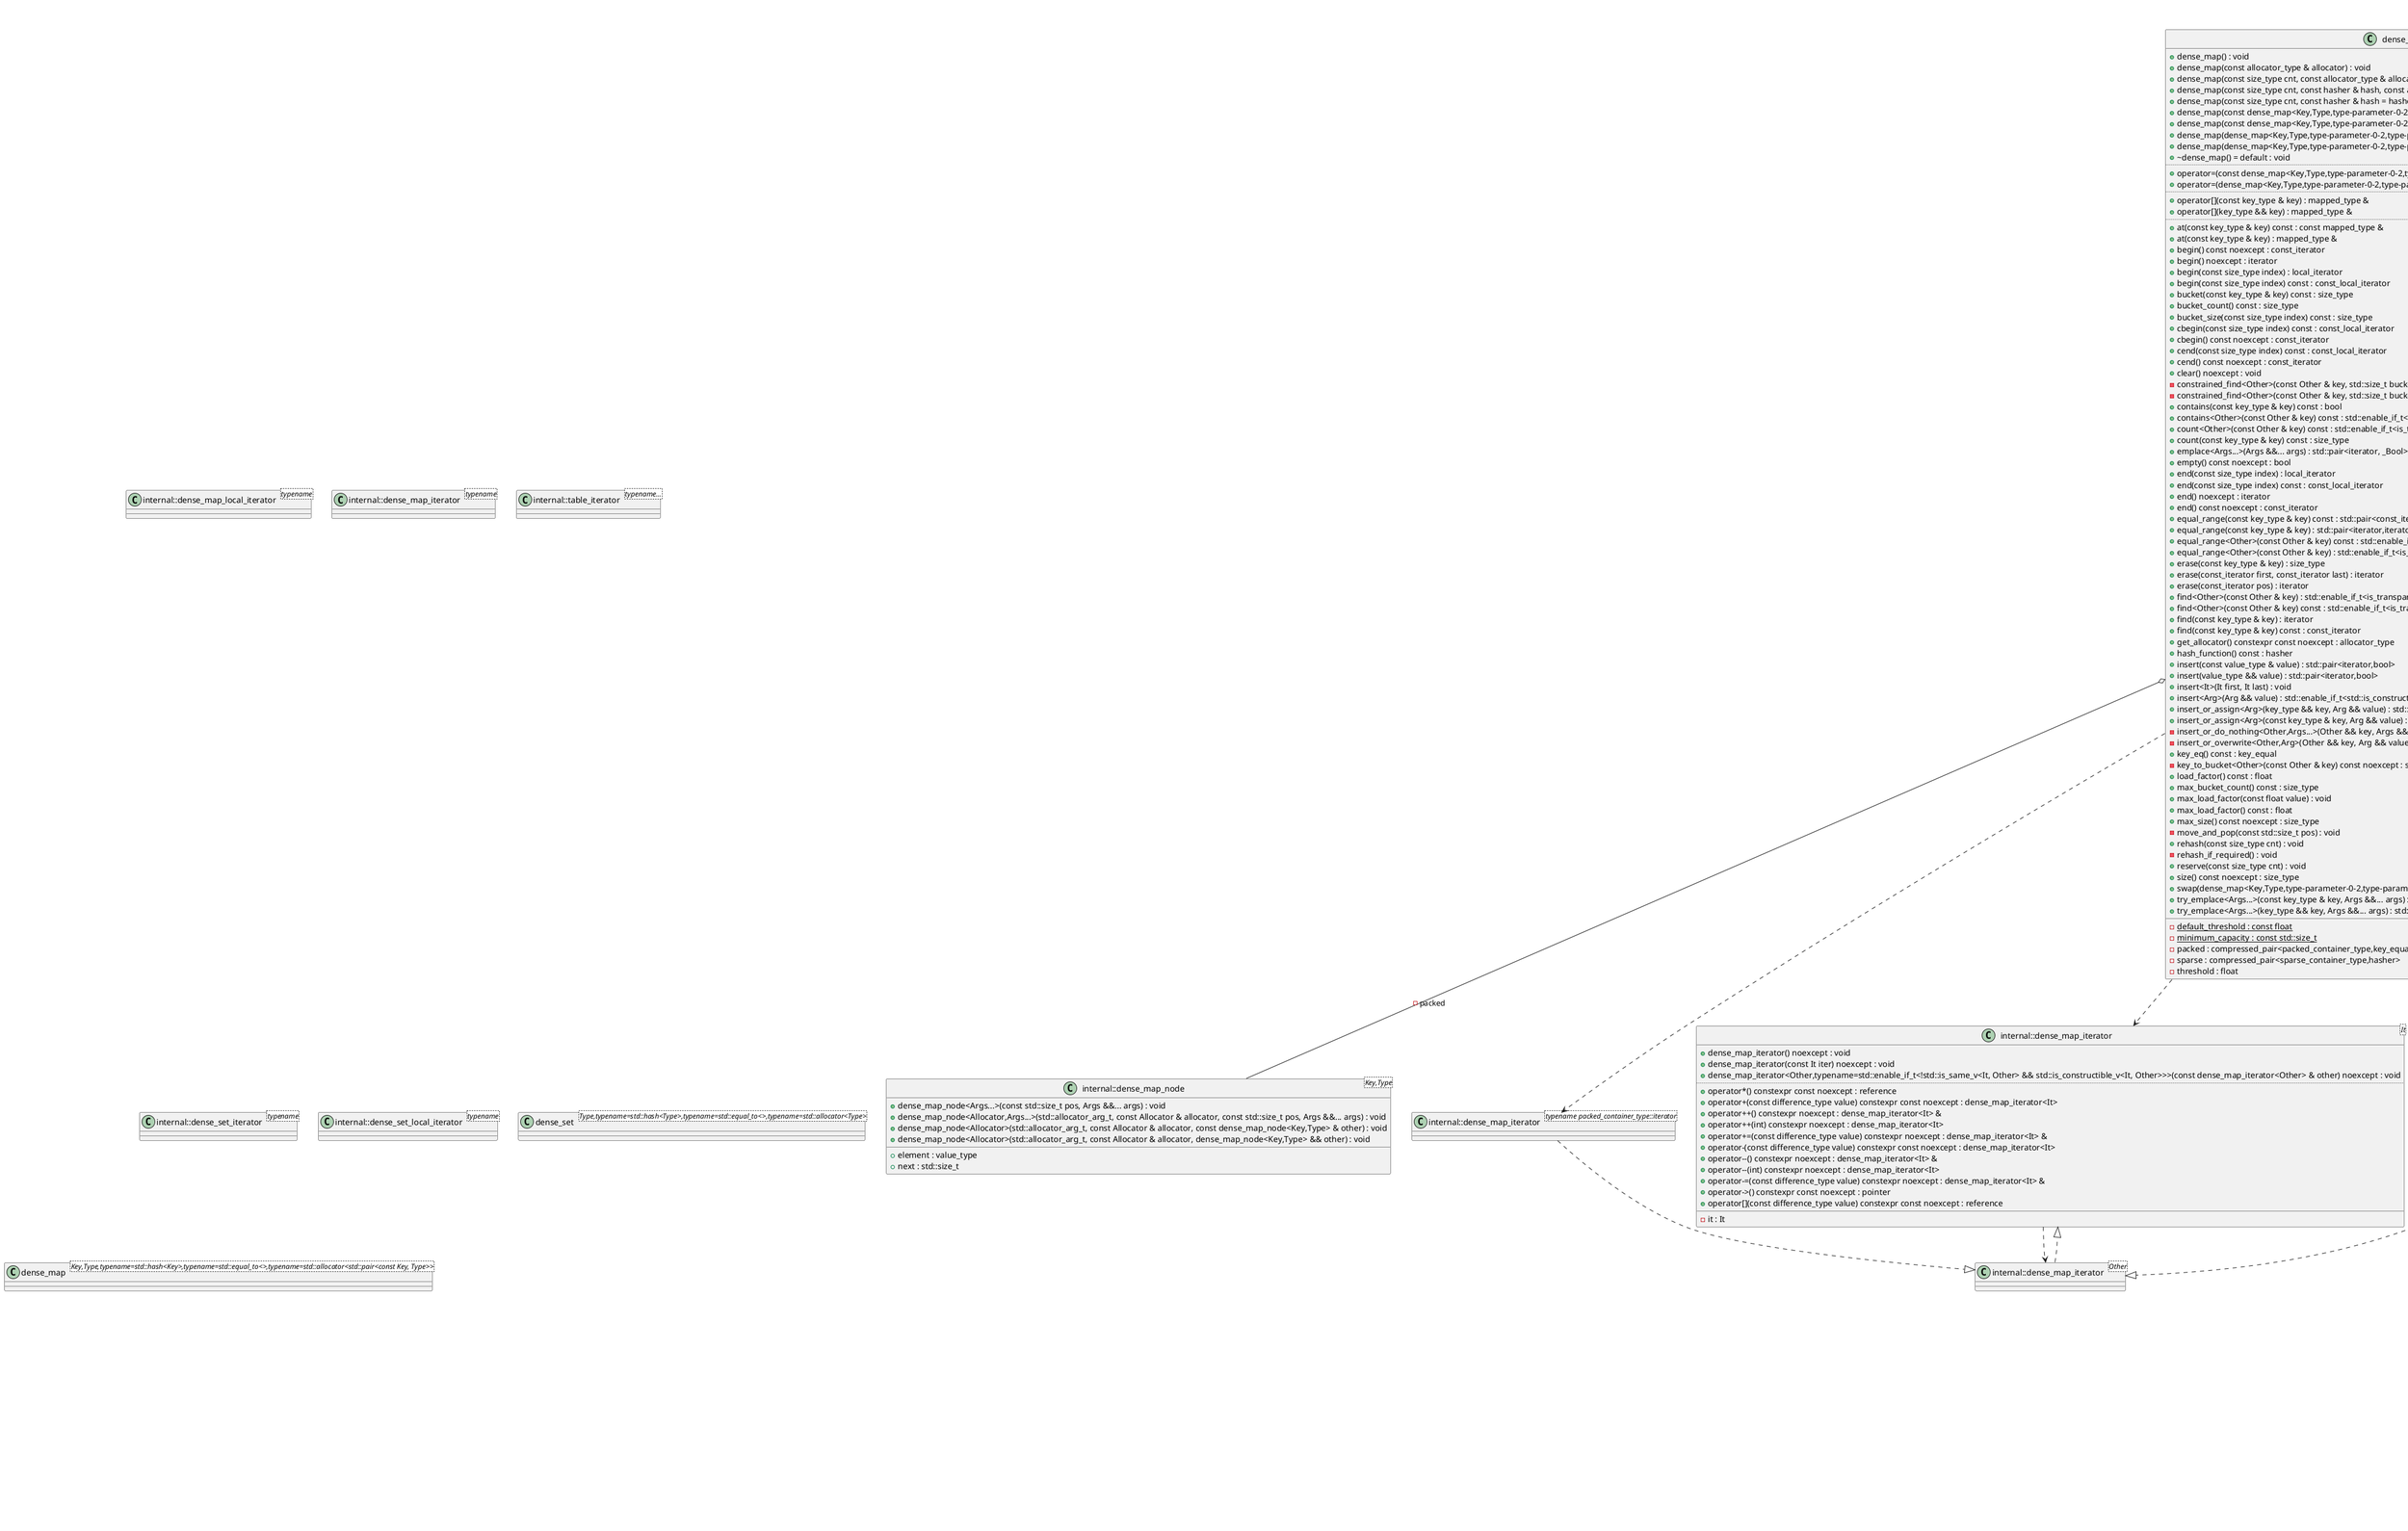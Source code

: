 @startuml
title 'container' class diagram
class "internal::dense_map_node<Key,Type>" as C_0015592321812020189230
class C_0015592321812020189230 [[https://github.com/skypjack/entt/blob/4a2d1a8541228a90e02a873dba6a980506c42c03/src/entt/container/dense_map.hpp#L28{dense_map_node}]] {
+dense_map_node<Args...>(const std::size_t pos, Args &&... args) : void
+dense_map_node<Allocator,Args...>(std::allocator_arg_t, const Allocator & allocator, const std::size_t pos, Args &&... args) : void
+dense_map_node<Allocator>(std::allocator_arg_t, const Allocator & allocator, const dense_map_node<Key,Type> & other) : void
+dense_map_node<Allocator>(std::allocator_arg_t, const Allocator & allocator, dense_map_node<Key,Type> && other) : void
__
+element : value_type [[[https://github.com/skypjack/entt/blob/4a2d1a8541228a90e02a873dba6a980506c42c03/src/entt/container/dense_map.hpp#L52{element}]]]
+next : std::size_t [[[https://github.com/skypjack/entt/blob/4a2d1a8541228a90e02a873dba6a980506c42c03/src/entt/container/dense_map.hpp#L51{next}]]]
}
class "internal::dense_map_iterator<Other>" as C_0011012705138464417260
class C_0011012705138464417260 [[https://github.com/skypjack/entt/blob/4a2d1a8541228a90e02a873dba6a980506c42c03/src/entt/container/dense_map.hpp#L56{dense_map_iterator}]] {
__
}
class "internal::dense_map_iterator<It>" as C_0006888632936991564690
class C_0006888632936991564690 [[https://github.com/skypjack/entt/blob/4a2d1a8541228a90e02a873dba6a980506c42c03/src/entt/container/dense_map.hpp#L56{dense_map_iterator}]] {
+dense_map_iterator() noexcept : void [[[https://github.com/skypjack/entt/blob/4a2d1a8541228a90e02a873dba6a980506c42c03/src/entt/container/dense_map.hpp#L71{dense_map_iterator}]]]
+dense_map_iterator(const It iter) noexcept : void [[[https://github.com/skypjack/entt/blob/4a2d1a8541228a90e02a873dba6a980506c42c03/src/entt/container/dense_map.hpp#L74{dense_map_iterator}]]]
+dense_map_iterator<Other,typename=std::enable_if_t<!std::is_same_v<It, Other> && std::is_constructible_v<It, Other>>>(const dense_map_iterator<Other> & other) noexcept : void
..
+operator*() constexpr const noexcept : reference [[[https://github.com/skypjack/entt/blob/4a2d1a8541228a90e02a873dba6a980506c42c03/src/entt/container/dense_map.hpp#L125{operator*}]]]
+operator+(const difference_type value) constexpr const noexcept : dense_map_iterator<It> [[[https://github.com/skypjack/entt/blob/4a2d1a8541228a90e02a873dba6a980506c42c03/src/entt/container/dense_map.hpp#L104{operator+}]]]
+operator++() constexpr noexcept : dense_map_iterator<It> & [[[https://github.com/skypjack/entt/blob/4a2d1a8541228a90e02a873dba6a980506c42c03/src/entt/container/dense_map.hpp#L81{operator++}]]]
+operator++(int) constexpr noexcept : dense_map_iterator<It> [[[https://github.com/skypjack/entt/blob/4a2d1a8541228a90e02a873dba6a980506c42c03/src/entt/container/dense_map.hpp#L85{operator++}]]]
+operator+=(const difference_type value) constexpr noexcept : dense_map_iterator<It> & [[[https://github.com/skypjack/entt/blob/4a2d1a8541228a90e02a873dba6a980506c42c03/src/entt/container/dense_map.hpp#L99{operator+=}]]]
+operator-(const difference_type value) constexpr const noexcept : dense_map_iterator<It> [[[https://github.com/skypjack/entt/blob/4a2d1a8541228a90e02a873dba6a980506c42c03/src/entt/container/dense_map.hpp#L113{operator-}]]]
+operator--() constexpr noexcept : dense_map_iterator<It> & [[[https://github.com/skypjack/entt/blob/4a2d1a8541228a90e02a873dba6a980506c42c03/src/entt/container/dense_map.hpp#L90{operator--}]]]
+operator--(int) constexpr noexcept : dense_map_iterator<It> [[[https://github.com/skypjack/entt/blob/4a2d1a8541228a90e02a873dba6a980506c42c03/src/entt/container/dense_map.hpp#L94{operator--}]]]
+operator-=(const difference_type value) constexpr noexcept : dense_map_iterator<It> & [[[https://github.com/skypjack/entt/blob/4a2d1a8541228a90e02a873dba6a980506c42c03/src/entt/container/dense_map.hpp#L109{operator-=}]]]
+operator->() constexpr const noexcept : pointer [[[https://github.com/skypjack/entt/blob/4a2d1a8541228a90e02a873dba6a980506c42c03/src/entt/container/dense_map.hpp#L121{operator->}]]]
+operator[](const difference_type value) constexpr const noexcept : reference [[[https://github.com/skypjack/entt/blob/4a2d1a8541228a90e02a873dba6a980506c42c03/src/entt/container/dense_map.hpp#L117{operator[]}]]]
__
-it : It [[[https://github.com/skypjack/entt/blob/4a2d1a8541228a90e02a873dba6a980506c42c03/src/entt/container/dense_map.hpp#L139{it}]]]
}
class "internal::dense_map_local_iterator<Other>" as C_0007178502285532741255
class C_0007178502285532741255 [[https://github.com/skypjack/entt/blob/4a2d1a8541228a90e02a873dba6a980506c42c03/src/entt/container/dense_map.hpp#L178{dense_map_local_iterator}]] {
__
}
class "internal::dense_map_local_iterator<It>" as C_0017210276393290462429
class C_0017210276393290462429 [[https://github.com/skypjack/entt/blob/4a2d1a8541228a90e02a873dba6a980506c42c03/src/entt/container/dense_map.hpp#L178{dense_map_local_iterator}]] {
+dense_map_local_iterator() noexcept : void [[[https://github.com/skypjack/entt/blob/4a2d1a8541228a90e02a873dba6a980506c42c03/src/entt/container/dense_map.hpp#L193{dense_map_local_iterator}]]]
+dense_map_local_iterator(It iter, const std::size_t pos) noexcept : void [[[https://github.com/skypjack/entt/blob/4a2d1a8541228a90e02a873dba6a980506c42c03/src/entt/container/dense_map.hpp#L197{dense_map_local_iterator}]]]
+dense_map_local_iterator<Other,typename=std::enable_if_t<!std::is_same_v<It, Other> && std::is_constructible_v<It, Other>>>(const dense_map_local_iterator<Other> & other) noexcept : void
..
+operator*() constexpr const noexcept : reference [[[https://github.com/skypjack/entt/blob/4a2d1a8541228a90e02a873dba6a980506c42c03/src/entt/container/dense_map.hpp#L219{operator*}]]]
+operator++() constexpr noexcept : dense_map_local_iterator<It> & [[[https://github.com/skypjack/entt/blob/4a2d1a8541228a90e02a873dba6a980506c42c03/src/entt/container/dense_map.hpp#L206{operator++}]]]
+operator++(int) constexpr noexcept : dense_map_local_iterator<It> [[[https://github.com/skypjack/entt/blob/4a2d1a8541228a90e02a873dba6a980506c42c03/src/entt/container/dense_map.hpp#L210{operator++}]]]
+operator->() constexpr const noexcept : pointer [[[https://github.com/skypjack/entt/blob/4a2d1a8541228a90e02a873dba6a980506c42c03/src/entt/container/dense_map.hpp#L215{operator->}]]]
..
+index() constexpr const noexcept : std::size_t [[[https://github.com/skypjack/entt/blob/4a2d1a8541228a90e02a873dba6a980506c42c03/src/entt/container/dense_map.hpp#L223{index}]]]
__
-it : It [[[https://github.com/skypjack/entt/blob/4a2d1a8541228a90e02a873dba6a980506c42c03/src/entt/container/dense_map.hpp#L228{it}]]]
-offset : std::size_t [[[https://github.com/skypjack/entt/blob/4a2d1a8541228a90e02a873dba6a980506c42c03/src/entt/container/dense_map.hpp#L229{offset}]]]
}
class "internal::dense_map_iterator<typename packed_container_type::const_iterator>" as C_0013231672675426695932
class C_0013231672675426695932 [[https://github.com/skypjack/entt/blob/4a2d1a8541228a90e02a873dba6a980506c42c03/src/entt/container/dense_map.hpp#L56{dense_map_iterator}]] {
__
}
class "internal::dense_map_iterator<typename packed_container_type::iterator>" as C_0011738857156599614272
class C_0011738857156599614272 [[https://github.com/skypjack/entt/blob/4a2d1a8541228a90e02a873dba6a980506c42c03/src/entt/container/dense_map.hpp#L56{dense_map_iterator}]] {
__
}
class "internal::dense_map_local_iterator<typename packed_container_type::const_iterator>" as C_0008476737605064141530
class C_0008476737605064141530 [[https://github.com/skypjack/entt/blob/4a2d1a8541228a90e02a873dba6a980506c42c03/src/entt/container/dense_map.hpp#L178{dense_map_local_iterator}]] {
__
}
class "internal::dense_map_local_iterator<typename packed_container_type::iterator>" as C_0010664813499209468827
class C_0010664813499209468827 [[https://github.com/skypjack/entt/blob/4a2d1a8541228a90e02a873dba6a980506c42c03/src/entt/container/dense_map.hpp#L178{dense_map_local_iterator}]] {
__
}
class "internal::dense_map_local_iterator<typename>" as C_0013108009617000538214
class C_0013108009617000538214 [[https://github.com/skypjack/entt/blob/4a2d1a8541228a90e02a873dba6a980506c42c03/src/entt/container/dense_map.hpp#L180{dense_map_local_iterator}]] {
__
}
class "internal::dense_map_iterator<typename>" as C_0017110580034531337898
class C_0017110580034531337898 [[https://github.com/skypjack/entt/blob/4a2d1a8541228a90e02a873dba6a980506c42c03/src/entt/container/dense_map.hpp#L58{dense_map_iterator}]] {
__
}
class "internal::table_iterator<Other...>" as C_0017950527097990927630
class C_0017950527097990927630 [[https://github.com/skypjack/entt/blob/4a2d1a8541228a90e02a873dba6a980506c42c03/src/entt/container/table.hpp#L19{table_iterator}]] {
__
}
class "internal::table_iterator<It...>" as C_0018012732330420618640
class C_0018012732330420618640 [[https://github.com/skypjack/entt/blob/4a2d1a8541228a90e02a873dba6a980506c42c03/src/entt/container/table.hpp#L19{table_iterator}]] {
+table_iterator() noexcept : void [[[https://github.com/skypjack/entt/blob/4a2d1a8541228a90e02a873dba6a980506c42c03/src/entt/container/table.hpp#L31{table_iterator}]]]
+table_iterator(It... from) noexcept : void [[[https://github.com/skypjack/entt/blob/4a2d1a8541228a90e02a873dba6a980506c42c03/src/entt/container/table.hpp#L34{table_iterator}]]]
+table_iterator<Other...,typename=std::enable_if_t<(std::is_constructible_v<It, Other> && ...)>>(const table_iterator<Other...> & other) noexcept : void
..
+operator*() constexpr const noexcept : reference [[[https://github.com/skypjack/entt/blob/4a2d1a8541228a90e02a873dba6a980506c42c03/src/entt/container/table.hpp#L84{operator*}]]]
+operator+(const difference_type value) constexpr const noexcept : table_iterator<It...> [[[https://github.com/skypjack/entt/blob/4a2d1a8541228a90e02a873dba6a980506c42c03/src/entt/container/table.hpp#L63{operator+}]]]
+operator++() constexpr noexcept : table_iterator<It...> & [[[https://github.com/skypjack/entt/blob/4a2d1a8541228a90e02a873dba6a980506c42c03/src/entt/container/table.hpp#L41{operator++}]]]
+operator++(int) constexpr noexcept : table_iterator<It...> [[[https://github.com/skypjack/entt/blob/4a2d1a8541228a90e02a873dba6a980506c42c03/src/entt/container/table.hpp#L45{operator++}]]]
+operator+=(const difference_type value) constexpr noexcept : table_iterator<It...> & [[[https://github.com/skypjack/entt/blob/4a2d1a8541228a90e02a873dba6a980506c42c03/src/entt/container/table.hpp#L59{operator+=}]]]
+operator-(const difference_type value) constexpr const noexcept : table_iterator<It...> [[[https://github.com/skypjack/entt/blob/4a2d1a8541228a90e02a873dba6a980506c42c03/src/entt/container/table.hpp#L72{operator-}]]]
+operator--() constexpr noexcept : table_iterator<It...> & [[[https://github.com/skypjack/entt/blob/4a2d1a8541228a90e02a873dba6a980506c42c03/src/entt/container/table.hpp#L50{operator--}]]]
+operator--(int) constexpr noexcept : table_iterator<It...> [[[https://github.com/skypjack/entt/blob/4a2d1a8541228a90e02a873dba6a980506c42c03/src/entt/container/table.hpp#L54{operator--}]]]
+operator-=(const difference_type value) constexpr noexcept : table_iterator<It...> & [[[https://github.com/skypjack/entt/blob/4a2d1a8541228a90e02a873dba6a980506c42c03/src/entt/container/table.hpp#L68{operator-=}]]]
+operator->() constexpr const noexcept : pointer [[[https://github.com/skypjack/entt/blob/4a2d1a8541228a90e02a873dba6a980506c42c03/src/entt/container/table.hpp#L80{operator->}]]]
+operator[](const difference_type value) constexpr const noexcept : reference [[[https://github.com/skypjack/entt/blob/4a2d1a8541228a90e02a873dba6a980506c42c03/src/entt/container/table.hpp#L76{operator[]}]]]
__
-it : std::tuple<It...> [[[https://github.com/skypjack/entt/blob/4a2d1a8541228a90e02a873dba6a980506c42c03/src/entt/container/table.hpp#L98{it}]]]
}
class "internal::table_iterator<typename Container::const_iterator...>" as C_0014485174730983555390
class C_0014485174730983555390 [[https://github.com/skypjack/entt/blob/4a2d1a8541228a90e02a873dba6a980506c42c03/src/entt/container/table.hpp#L19{table_iterator}]] {
__
}
class "internal::table_iterator<typename Container::iterator...>" as C_0014855856204753052481
class C_0014855856204753052481 [[https://github.com/skypjack/entt/blob/4a2d1a8541228a90e02a873dba6a980506c42c03/src/entt/container/table.hpp#L19{table_iterator}]] {
__
}
class "internal::table_iterator<typename Container::const_reverse_iterator...>" as C_0008787826246122898082
class C_0008787826246122898082 [[https://github.com/skypjack/entt/blob/4a2d1a8541228a90e02a873dba6a980506c42c03/src/entt/container/table.hpp#L19{table_iterator}]] {
__
}
class "internal::table_iterator<typename Container::reverse_iterator...>" as C_0010587882492322343873
class C_0010587882492322343873 [[https://github.com/skypjack/entt/blob/4a2d1a8541228a90e02a873dba6a980506c42c03/src/entt/container/table.hpp#L19{table_iterator}]] {
__
}
class "internal::table_iterator<typename...>" as C_0016703900414000445470
class C_0016703900414000445470 [[https://github.com/skypjack/entt/blob/4a2d1a8541228a90e02a873dba6a980506c42c03/src/entt/container/table.hpp#L21{table_iterator}]] {
__
}
class "internal::dense_set_iterator<Other>" as C_0000393299081773487514
class C_0000393299081773487514 [[https://github.com/skypjack/entt/blob/4a2d1a8541228a90e02a873dba6a980506c42c03/src/entt/container/dense_set.hpp#L26{dense_set_iterator}]] {
__
}
class "internal::dense_set_iterator<It>" as C_0016233497384426377511
class C_0016233497384426377511 [[https://github.com/skypjack/entt/blob/4a2d1a8541228a90e02a873dba6a980506c42c03/src/entt/container/dense_set.hpp#L26{dense_set_iterator}]] {
+dense_set_iterator() noexcept : void [[[https://github.com/skypjack/entt/blob/4a2d1a8541228a90e02a873dba6a980506c42c03/src/entt/container/dense_set.hpp#L37{dense_set_iterator}]]]
+dense_set_iterator(const It iter) noexcept : void [[[https://github.com/skypjack/entt/blob/4a2d1a8541228a90e02a873dba6a980506c42c03/src/entt/container/dense_set.hpp#L40{dense_set_iterator}]]]
+dense_set_iterator<Other,typename=std::enable_if_t<!std::is_same_v<It, Other> && std::is_constructible_v<It, Other>>>(const dense_set_iterator<Other> & other) noexcept : void
..
+operator*() constexpr const noexcept : reference [[[https://github.com/skypjack/entt/blob/4a2d1a8541228a90e02a873dba6a980506c42c03/src/entt/container/dense_set.hpp#L91{operator*}]]]
+operator+(const difference_type value) constexpr const noexcept : dense_set_iterator<It> [[[https://github.com/skypjack/entt/blob/4a2d1a8541228a90e02a873dba6a980506c42c03/src/entt/container/dense_set.hpp#L70{operator+}]]]
+operator++() constexpr noexcept : dense_set_iterator<It> & [[[https://github.com/skypjack/entt/blob/4a2d1a8541228a90e02a873dba6a980506c42c03/src/entt/container/dense_set.hpp#L47{operator++}]]]
+operator++(int) constexpr noexcept : dense_set_iterator<It> [[[https://github.com/skypjack/entt/blob/4a2d1a8541228a90e02a873dba6a980506c42c03/src/entt/container/dense_set.hpp#L51{operator++}]]]
+operator+=(const difference_type value) constexpr noexcept : dense_set_iterator<It> & [[[https://github.com/skypjack/entt/blob/4a2d1a8541228a90e02a873dba6a980506c42c03/src/entt/container/dense_set.hpp#L65{operator+=}]]]
+operator-(const difference_type value) constexpr const noexcept : dense_set_iterator<It> [[[https://github.com/skypjack/entt/blob/4a2d1a8541228a90e02a873dba6a980506c42c03/src/entt/container/dense_set.hpp#L79{operator-}]]]
+operator--() constexpr noexcept : dense_set_iterator<It> & [[[https://github.com/skypjack/entt/blob/4a2d1a8541228a90e02a873dba6a980506c42c03/src/entt/container/dense_set.hpp#L56{operator--}]]]
+operator--(int) constexpr noexcept : dense_set_iterator<It> [[[https://github.com/skypjack/entt/blob/4a2d1a8541228a90e02a873dba6a980506c42c03/src/entt/container/dense_set.hpp#L60{operator--}]]]
+operator-=(const difference_type value) constexpr noexcept : dense_set_iterator<It> & [[[https://github.com/skypjack/entt/blob/4a2d1a8541228a90e02a873dba6a980506c42c03/src/entt/container/dense_set.hpp#L75{operator-=}]]]
+operator->() constexpr const noexcept : pointer [[[https://github.com/skypjack/entt/blob/4a2d1a8541228a90e02a873dba6a980506c42c03/src/entt/container/dense_set.hpp#L87{operator->}]]]
+operator[](const difference_type value) constexpr const noexcept : reference [[[https://github.com/skypjack/entt/blob/4a2d1a8541228a90e02a873dba6a980506c42c03/src/entt/container/dense_set.hpp#L83{operator[]}]]]
__
-it : It [[[https://github.com/skypjack/entt/blob/4a2d1a8541228a90e02a873dba6a980506c42c03/src/entt/container/dense_set.hpp#L105{it}]]]
}
class "internal::dense_set_local_iterator<Other>" as C_0005781321265033946271
class C_0005781321265033946271 [[https://github.com/skypjack/entt/blob/4a2d1a8541228a90e02a873dba6a980506c42c03/src/entt/container/dense_set.hpp#L144{dense_set_local_iterator}]] {
__
}
class "internal::dense_set_local_iterator<It>" as C_0013894839112045234953
class C_0013894839112045234953 [[https://github.com/skypjack/entt/blob/4a2d1a8541228a90e02a873dba6a980506c42c03/src/entt/container/dense_set.hpp#L144{dense_set_local_iterator}]] {
+dense_set_local_iterator() noexcept : void [[[https://github.com/skypjack/entt/blob/4a2d1a8541228a90e02a873dba6a980506c42c03/src/entt/container/dense_set.hpp#L155{dense_set_local_iterator}]]]
+dense_set_local_iterator(It iter, const std::size_t pos) noexcept : void [[[https://github.com/skypjack/entt/blob/4a2d1a8541228a90e02a873dba6a980506c42c03/src/entt/container/dense_set.hpp#L159{dense_set_local_iterator}]]]
+dense_set_local_iterator<Other,typename=std::enable_if_t<!std::is_same_v<It, Other> && std::is_constructible_v<It, Other>>>(const dense_set_local_iterator<Other> & other) noexcept : void
..
+operator*() constexpr const noexcept : reference [[[https://github.com/skypjack/entt/blob/4a2d1a8541228a90e02a873dba6a980506c42c03/src/entt/container/dense_set.hpp#L181{operator*}]]]
+operator++() constexpr noexcept : dense_set_local_iterator<It> & [[[https://github.com/skypjack/entt/blob/4a2d1a8541228a90e02a873dba6a980506c42c03/src/entt/container/dense_set.hpp#L168{operator++}]]]
+operator++(int) constexpr noexcept : dense_set_local_iterator<It> [[[https://github.com/skypjack/entt/blob/4a2d1a8541228a90e02a873dba6a980506c42c03/src/entt/container/dense_set.hpp#L172{operator++}]]]
+operator->() constexpr const noexcept : pointer [[[https://github.com/skypjack/entt/blob/4a2d1a8541228a90e02a873dba6a980506c42c03/src/entt/container/dense_set.hpp#L177{operator->}]]]
..
+index() constexpr const noexcept : std::size_t [[[https://github.com/skypjack/entt/blob/4a2d1a8541228a90e02a873dba6a980506c42c03/src/entt/container/dense_set.hpp#L185{index}]]]
__
-it : It [[[https://github.com/skypjack/entt/blob/4a2d1a8541228a90e02a873dba6a980506c42c03/src/entt/container/dense_set.hpp#L190{it}]]]
-offset : std::size_t [[[https://github.com/skypjack/entt/blob/4a2d1a8541228a90e02a873dba6a980506c42c03/src/entt/container/dense_set.hpp#L191{offset}]]]
}
class "internal::dense_set_iterator<typename packed_container_type::const_iterator>" as C_0004483019961186023289
class C_0004483019961186023289 [[https://github.com/skypjack/entt/blob/4a2d1a8541228a90e02a873dba6a980506c42c03/src/entt/container/dense_set.hpp#L26{dense_set_iterator}]] {
__
}
class "internal::dense_set_iterator<typename packed_container_type::iterator>" as C_0001216293982588311888
class C_0001216293982588311888 [[https://github.com/skypjack/entt/blob/4a2d1a8541228a90e02a873dba6a980506c42c03/src/entt/container/dense_set.hpp#L26{dense_set_iterator}]] {
__
}
class "internal::dense_set_local_iterator<typename packed_container_type::const_iterator>" as C_0003297413440508525503
class C_0003297413440508525503 [[https://github.com/skypjack/entt/blob/4a2d1a8541228a90e02a873dba6a980506c42c03/src/entt/container/dense_set.hpp#L144{dense_set_local_iterator}]] {
__
}
class "internal::dense_set_local_iterator<typename packed_container_type::iterator>" as C_0011816142477637144989
class C_0011816142477637144989 [[https://github.com/skypjack/entt/blob/4a2d1a8541228a90e02a873dba6a980506c42c03/src/entt/container/dense_set.hpp#L144{dense_set_local_iterator}]] {
__
}
class "internal::dense_set_iterator<typename>" as C_0012524121738084199192
class C_0012524121738084199192 [[https://github.com/skypjack/entt/blob/4a2d1a8541228a90e02a873dba6a980506c42c03/src/entt/container/dense_set.hpp#L28{dense_set_iterator}]] {
__
}
class "internal::dense_set_local_iterator<typename>" as C_0013252333461166656098
class C_0013252333461166656098 [[https://github.com/skypjack/entt/blob/4a2d1a8541228a90e02a873dba6a980506c42c03/src/entt/container/dense_set.hpp#L146{dense_set_local_iterator}]] {
__
}
class "basic_table<std::vector<Type>...>" as C_0014252894030714588865
class C_0014252894030714588865 [[https://github.com/skypjack/entt/blob/4a2d1a8541228a90e02a873dba6a980506c42c03/src/entt/container/fwd.hpp#L34{basic_table}]] {
__
}
class "dense_map<Key,Type,Hash=std::hash<Key>,KeyEqual=std::equal_to<>,Allocator=std::allocator<std::pair<const Key, Type>>>" as C_0016875628798870607113
class C_0016875628798870607113 [[https://github.com/skypjack/entt/blob/4a2d1a8541228a90e02a873dba6a980506c42c03/src/entt/container/dense_map.hpp#L259{dense_map}]] {
+dense_map() : void [[[https://github.com/skypjack/entt/blob/4a2d1a8541228a90e02a873dba6a980506c42c03/src/entt/container/dense_map.hpp#L370{dense_map}]]]
+dense_map(const allocator_type & allocator) : void [[[https://github.com/skypjack/entt/blob/4a2d1a8541228a90e02a873dba6a980506c42c03/src/entt/container/dense_map.hpp#L377{dense_map}]]]
+dense_map(const size_type cnt, const allocator_type & allocator) : void [[[https://github.com/skypjack/entt/blob/4a2d1a8541228a90e02a873dba6a980506c42c03/src/entt/container/dense_map.hpp#L386{dense_map}]]]
+dense_map(const size_type cnt, const hasher & hash, const allocator_type & allocator) : void [[[https://github.com/skypjack/entt/blob/4a2d1a8541228a90e02a873dba6a980506c42c03/src/entt/container/dense_map.hpp#L396{dense_map}]]]
+dense_map(const size_type cnt, const hasher & hash = hasher{}, const key_equal & equal = key_equal{}, const allocator_type & allocator = allocator_type{}) : void [[[https://github.com/skypjack/entt/blob/4a2d1a8541228a90e02a873dba6a980506c42c03/src/entt/container/dense_map.hpp#L407{dense_map}]]]
+dense_map(const dense_map<Key,Type,type-parameter-0-2,type-parameter-0-3,type-parameter-0-4> &) = default : void [[[https://github.com/skypjack/entt/blob/4a2d1a8541228a90e02a873dba6a980506c42c03/src/entt/container/dense_map.hpp#L414{dense_map}]]]
+dense_map(const dense_map<Key,Type,type-parameter-0-2,type-parameter-0-3,type-parameter-0-4> & other, const allocator_type & allocator) : void [[[https://github.com/skypjack/entt/blob/4a2d1a8541228a90e02a873dba6a980506c42c03/src/entt/container/dense_map.hpp#L421{dense_map}]]]
+dense_map(dense_map<Key,Type,type-parameter-0-2,type-parameter-0-3,type-parameter-0-4> &&) noexcept = default : void [[[https://github.com/skypjack/entt/blob/4a2d1a8541228a90e02a873dba6a980506c42c03/src/entt/container/dense_map.hpp#L427{dense_map}]]]
+dense_map(dense_map<Key,Type,type-parameter-0-2,type-parameter-0-3,type-parameter-0-4> && other, const allocator_type & allocator) : void [[[https://github.com/skypjack/entt/blob/4a2d1a8541228a90e02a873dba6a980506c42c03/src/entt/container/dense_map.hpp#L434{dense_map}]]]
+~dense_map() = default : void [[[https://github.com/skypjack/entt/blob/4a2d1a8541228a90e02a873dba6a980506c42c03/src/entt/container/dense_map.hpp#L440{~dense_map}]]]
..
+operator=(const dense_map<Key,Type,type-parameter-0-2,type-parameter-0-3,type-parameter-0-4> &) = default : dense_map<Key,Type,type-parameter-0-2,type-parameter-0-3,type-parameter-0-4> & [[[https://github.com/skypjack/entt/blob/4a2d1a8541228a90e02a873dba6a980506c42c03/src/entt/container/dense_map.hpp#L446{operator=}]]]
+operator=(dense_map<Key,Type,type-parameter-0-2,type-parameter-0-3,type-parameter-0-4> &&) noexcept = default : dense_map<Key,Type,type-parameter-0-2,type-parameter-0-3,type-parameter-0-4> & [[[https://github.com/skypjack/entt/blob/4a2d1a8541228a90e02a873dba6a980506c42c03/src/entt/container/dense_map.hpp#L452{operator=}]]]
..
+operator[](const key_type & key) : mapped_type & [[[https://github.com/skypjack/entt/blob/4a2d1a8541228a90e02a873dba6a980506c42c03/src/entt/container/dense_map.hpp#L730{operator[]}]]]
+operator[](key_type && key) : mapped_type & [[[https://github.com/skypjack/entt/blob/4a2d1a8541228a90e02a873dba6a980506c42c03/src/entt/container/dense_map.hpp#L739{operator[]}]]]
..
+at(const key_type & key) const : const mapped_type & [[[https://github.com/skypjack/entt/blob/4a2d1a8541228a90e02a873dba6a980506c42c03/src/entt/container/dense_map.hpp#L719{at}]]]
+at(const key_type & key) : mapped_type & [[[https://github.com/skypjack/entt/blob/4a2d1a8541228a90e02a873dba6a980506c42c03/src/entt/container/dense_map.hpp#L712{at}]]]
+begin() const noexcept : const_iterator [[[https://github.com/skypjack/entt/blob/4a2d1a8541228a90e02a873dba6a980506c42c03/src/entt/container/dense_map.hpp#L474{begin}]]]
+begin() noexcept : iterator [[[https://github.com/skypjack/entt/blob/4a2d1a8541228a90e02a873dba6a980506c42c03/src/entt/container/dense_map.hpp#L479{begin}]]]
+begin(const size_type index) : local_iterator [[[https://github.com/skypjack/entt/blob/4a2d1a8541228a90e02a873dba6a980506c42c03/src/entt/container/dense_map.hpp#L885{begin}]]]
+begin(const size_type index) const : const_local_iterator [[[https://github.com/skypjack/entt/blob/4a2d1a8541228a90e02a873dba6a980506c42c03/src/entt/container/dense_map.hpp#L876{begin}]]]
+bucket(const key_type & key) const : size_type [[[https://github.com/skypjack/entt/blob/4a2d1a8541228a90e02a873dba6a980506c42c03/src/entt/container/dense_map.hpp#L946{bucket}]]]
+bucket_count() const : size_type [[[https://github.com/skypjack/entt/blob/4a2d1a8541228a90e02a873dba6a980506c42c03/src/entt/container/dense_map.hpp#L920{bucket_count}]]]
+bucket_size(const size_type index) const : size_type [[[https://github.com/skypjack/entt/blob/4a2d1a8541228a90e02a873dba6a980506c42c03/src/entt/container/dense_map.hpp#L937{bucket_size}]]]
+cbegin(const size_type index) const : const_local_iterator [[[https://github.com/skypjack/entt/blob/4a2d1a8541228a90e02a873dba6a980506c42c03/src/entt/container/dense_map.hpp#L867{cbegin}]]]
+cbegin() const noexcept : const_iterator [[[https://github.com/skypjack/entt/blob/4a2d1a8541228a90e02a873dba6a980506c42c03/src/entt/container/dense_map.hpp#L469{cbegin}]]]
+cend(const size_type index) const : const_local_iterator [[[https://github.com/skypjack/entt/blob/4a2d1a8541228a90e02a873dba6a980506c42c03/src/entt/container/dense_map.hpp#L894{cend}]]]
+cend() const noexcept : const_iterator [[[https://github.com/skypjack/entt/blob/4a2d1a8541228a90e02a873dba6a980506c42c03/src/entt/container/dense_map.hpp#L488{cend}]]]
+clear() noexcept : void [[[https://github.com/skypjack/entt/blob/4a2d1a8541228a90e02a873dba6a980506c42c03/src/entt/container/dense_map.hpp#L527{clear}]]]
-constrained_find<Other>(const Other & key, std::size_t bucket) : auto
-constrained_find<Other>(const Other & key, std::size_t bucket) const : auto
+contains(const key_type & key) const : bool [[[https://github.com/skypjack/entt/blob/4a2d1a8541228a90e02a873dba6a980506c42c03/src/entt/container/dense_map.hpp#L845{contains}]]]
+contains<Other>(const Other & key) const : std::enable_if_t<is_transparent_v<hasher> && is_transparent_v<key_equal>, std::conditional_t<false, Other, _Bool> >
+count<Other>(const Other & key) const : std::enable_if_t<is_transparent_v<hasher> && is_transparent_v<key_equal>, std::conditional_t<false, Other, size_type> >
+count(const key_type & key) const : size_type [[[https://github.com/skypjack/entt/blob/4a2d1a8541228a90e02a873dba6a980506c42c03/src/entt/container/dense_map.hpp#L748{count}]]]
+emplace<Args...>(Args &&... args) : std::pair<iterator, _Bool>
+empty() const noexcept : bool [[[https://github.com/skypjack/entt/blob/4a2d1a8541228a90e02a873dba6a980506c42c03/src/entt/container/dense_map.hpp#L506{empty}]]]
+end(const size_type index) : local_iterator [[[https://github.com/skypjack/entt/blob/4a2d1a8541228a90e02a873dba6a980506c42c03/src/entt/container/dense_map.hpp#L912{end}]]]
+end(const size_type index) const : const_local_iterator [[[https://github.com/skypjack/entt/blob/4a2d1a8541228a90e02a873dba6a980506c42c03/src/entt/container/dense_map.hpp#L903{end}]]]
+end() noexcept : iterator [[[https://github.com/skypjack/entt/blob/4a2d1a8541228a90e02a873dba6a980506c42c03/src/entt/container/dense_map.hpp#L498{end}]]]
+end() const noexcept : const_iterator [[[https://github.com/skypjack/entt/blob/4a2d1a8541228a90e02a873dba6a980506c42c03/src/entt/container/dense_map.hpp#L493{end}]]]
+equal_range(const key_type & key) const : std::pair<const_iterator,const_iterator> [[[https://github.com/skypjack/entt/blob/4a2d1a8541228a90e02a873dba6a980506c42c03/src/entt/container/dense_map.hpp#L812{equal_range}]]]
+equal_range(const key_type & key) : std::pair<iterator,iterator> [[[https://github.com/skypjack/entt/blob/4a2d1a8541228a90e02a873dba6a980506c42c03/src/entt/container/dense_map.hpp#L806{equal_range}]]]
+equal_range<Other>(const Other & key) const : std::enable_if_t<is_transparent_v<hasher> && is_transparent_v<key_equal>, std::conditional_t<false, Other, std::pair<const_iterator, const_iterator> > >
+equal_range<Other>(const Other & key) : std::enable_if_t<is_transparent_v<hasher> && is_transparent_v<key_equal>, std::conditional_t<false, Other, std::pair<iterator, iterator> > >
+erase(const key_type & key) : size_type [[[https://github.com/skypjack/entt/blob/4a2d1a8541228a90e02a873dba6a980506c42c03/src/entt/container/dense_map.hpp#L683{erase}]]]
+erase(const_iterator first, const_iterator last) : iterator [[[https://github.com/skypjack/entt/blob/4a2d1a8541228a90e02a873dba6a980506c42c03/src/entt/container/dense_map.hpp#L668{erase}]]]
+erase(const_iterator pos) : iterator [[[https://github.com/skypjack/entt/blob/4a2d1a8541228a90e02a873dba6a980506c42c03/src/entt/container/dense_map.hpp#L656{erase}]]]
+find<Other>(const Other & key) : std::enable_if_t<is_transparent_v<hasher> && is_transparent_v<key_equal>, std::conditional_t<false, Other, iterator> >
+find<Other>(const Other & key) const : std::enable_if_t<is_transparent_v<hasher> && is_transparent_v<key_equal>, std::conditional_t<false, Other, const_iterator> >
+find(const key_type & key) : iterator [[[https://github.com/skypjack/entt/blob/4a2d1a8541228a90e02a873dba6a980506c42c03/src/entt/container/dense_map.hpp#L770{find}]]]
+find(const key_type & key) const : const_iterator [[[https://github.com/skypjack/entt/blob/4a2d1a8541228a90e02a873dba6a980506c42c03/src/entt/container/dense_map.hpp#L775{find}]]]
+get_allocator() constexpr const noexcept : allocator_type [[[https://github.com/skypjack/entt/blob/4a2d1a8541228a90e02a873dba6a980506c42c03/src/entt/container/dense_map.hpp#L458{get_allocator}]]]
+hash_function() const : hasher [[[https://github.com/skypjack/entt/blob/4a2d1a8541228a90e02a873dba6a980506c42c03/src/entt/container/dense_map.hpp#L1014{hash_function}]]]
+insert(const value_type & value) : std::pair<iterator,bool> [[[https://github.com/skypjack/entt/blob/4a2d1a8541228a90e02a873dba6a980506c42c03/src/entt/container/dense_map.hpp#L540{insert}]]]
+insert(value_type && value) : std::pair<iterator,bool> [[[https://github.com/skypjack/entt/blob/4a2d1a8541228a90e02a873dba6a980506c42c03/src/entt/container/dense_map.hpp#L545{insert}]]]
+insert<It>(It first, It last) : void
+insert<Arg>(Arg && value) : std::enable_if_t<std::is_constructible_v<value_type, Arg &&>, std::pair<iterator, _Bool> >
+insert_or_assign<Arg>(key_type && key, Arg && value) : std::pair<iterator, _Bool>
+insert_or_assign<Arg>(const key_type & key, Arg && value) : std::pair<iterator, _Bool>
-insert_or_do_nothing<Other,Args...>(Other && key, Args &&... args) : auto
-insert_or_overwrite<Other,Arg>(Other && key, Arg && value) : auto
+key_eq() const : key_equal [[[https://github.com/skypjack/entt/blob/4a2d1a8541228a90e02a873dba6a980506c42c03/src/entt/container/dense_map.hpp#L1022{key_eq}]]]
-key_to_bucket<Other>(const Other & key) const noexcept : std::size_t
+load_factor() const : float [[[https://github.com/skypjack/entt/blob/4a2d1a8541228a90e02a873dba6a980506c42c03/src/entt/container/dense_map.hpp#L954{load_factor}]]]
+max_bucket_count() const : size_type [[[https://github.com/skypjack/entt/blob/4a2d1a8541228a90e02a873dba6a980506c42c03/src/entt/container/dense_map.hpp#L928{max_bucket_count}]]]
+max_load_factor(const float value) : void [[[https://github.com/skypjack/entt/blob/4a2d1a8541228a90e02a873dba6a980506c42c03/src/entt/container/dense_map.hpp#L970{max_load_factor}]]]
+max_load_factor() const : float [[[https://github.com/skypjack/entt/blob/4a2d1a8541228a90e02a873dba6a980506c42c03/src/entt/container/dense_map.hpp#L962{max_load_factor}]]]
+max_size() const noexcept : size_type [[[https://github.com/skypjack/entt/blob/4a2d1a8541228a90e02a873dba6a980506c42c03/src/entt/container/dense_map.hpp#L522{max_size}]]]
-move_and_pop(const std::size_t pos) : void [[[https://github.com/skypjack/entt/blob/4a2d1a8541228a90e02a873dba6a980506c42c03/src/entt/container/dense_map.hpp#L328{move_and_pop}]]]
+rehash(const size_type cnt) : void [[[https://github.com/skypjack/entt/blob/4a2d1a8541228a90e02a873dba6a980506c42c03/src/entt/container/dense_map.hpp#L981{rehash}]]]
-rehash_if_required() : void [[[https://github.com/skypjack/entt/blob/4a2d1a8541228a90e02a873dba6a980506c42c03/src/entt/container/dense_map.hpp#L339{rehash_if_required}]]]
+reserve(const size_type cnt) : void [[[https://github.com/skypjack/entt/blob/4a2d1a8541228a90e02a873dba6a980506c42c03/src/entt/container/dense_map.hpp#L1005{reserve}]]]
+size() const noexcept : size_type [[[https://github.com/skypjack/entt/blob/4a2d1a8541228a90e02a873dba6a980506c42c03/src/entt/container/dense_map.hpp#L514{size}]]]
+swap(dense_map<Key,Type,type-parameter-0-2,type-parameter-0-3,type-parameter-0-4> & other) noexcept : void [[[https://github.com/skypjack/entt/blob/4a2d1a8541228a90e02a873dba6a980506c42c03/src/entt/container/dense_map.hpp#L700{swap}]]]
+try_emplace<Args...>(const key_type & key, Args &&... args) : std::pair<iterator, _Bool>
+try_emplace<Args...>(key_type && key, Args &&... args) : std::pair<iterator, _Bool>
__
{static} -default_threshold : const float [[[https://github.com/skypjack/entt/blob/4a2d1a8541228a90e02a873dba6a980506c42c03/src/entt/container/dense_map.hpp#L260{default_threshold}]]]
{static} -minimum_capacity : const std::size_t [[[https://github.com/skypjack/entt/blob/4a2d1a8541228a90e02a873dba6a980506c42c03/src/entt/container/dense_map.hpp#L261{minimum_capacity}]]]
-packed : compressed_pair<packed_container_type,key_equal> [[[https://github.com/skypjack/entt/blob/4a2d1a8541228a90e02a873dba6a980506c42c03/src/entt/container/dense_map.hpp#L1028{packed}]]]
-sparse : compressed_pair<sparse_container_type,hasher> [[[https://github.com/skypjack/entt/blob/4a2d1a8541228a90e02a873dba6a980506c42c03/src/entt/container/dense_map.hpp#L1027{sparse}]]]
-threshold : float [[[https://github.com/skypjack/entt/blob/4a2d1a8541228a90e02a873dba6a980506c42c03/src/entt/container/dense_map.hpp#L1029{threshold}]]]
}
class "dense_set<Type,typename=std::hash<Type>,typename=std::equal_to<>,typename=std::allocator<Type>>" as C_0000505642796196212020
class C_0000505642796196212020 [[https://github.com/skypjack/entt/blob/4a2d1a8541228a90e02a873dba6a980506c42c03/src/entt/container/fwd.hpp#L24{dense_set}]] {
__
}
class "basic_table<typename...>" as C_0009954352257162803994
class C_0009954352257162803994 [[https://github.com/skypjack/entt/blob/4a2d1a8541228a90e02a873dba6a980506c42c03/src/entt/container/fwd.hpp#L27{basic_table}]] {
__
}
class "dense_map<Key,Type,typename=std::hash<Key>,typename=std::equal_to<>,typename=std::allocator<std::pair<const Key, Type>>>" as C_0016550376603891016830
class C_0016550376603891016830 [[https://github.com/skypjack/entt/blob/4a2d1a8541228a90e02a873dba6a980506c42c03/src/entt/container/fwd.hpp#L17{dense_map}]] {
__
}
class "basic_table<Container...>" as C_0003851368739737527466
class C_0003851368739737527466 [[https://github.com/skypjack/entt/blob/4a2d1a8541228a90e02a873dba6a980506c42c03/src/entt/container/table.hpp#L149{basic_table}]] {
+basic_table() : void [[[https://github.com/skypjack/entt/blob/4a2d1a8541228a90e02a873dba6a980506c42c03/src/entt/container/table.hpp#L165{basic_table}]]]
+basic_table(const Container &... container) noexcept : void [[[https://github.com/skypjack/entt/blob/4a2d1a8541228a90e02a873dba6a980506c42c03/src/entt/container/table.hpp#L173{basic_table}]]]
+basic_table(Container &&... container) noexcept : void [[[https://github.com/skypjack/entt/blob/4a2d1a8541228a90e02a873dba6a980506c42c03/src/entt/container/table.hpp#L182{basic_table}]]]
+basic_table(const basic_table<type-parameter-0-0...> &) = deleted : void [[[https://github.com/skypjack/entt/blob/4a2d1a8541228a90e02a873dba6a980506c42c03/src/entt/container/table.hpp#L188{basic_table}]]]
+basic_table(basic_table<type-parameter-0-0...> && other) noexcept : void [[[https://github.com/skypjack/entt/blob/4a2d1a8541228a90e02a873dba6a980506c42c03/src/entt/container/table.hpp#L194{basic_table}]]]
+basic_table<Allocator>(const Allocator & allocator) : void
+basic_table<Allocator>(const Container &... container, const Allocator & allocator) noexcept : void
+basic_table<Allocator>(Container &&... container, const Allocator & allocator) noexcept : void
+basic_table<Allocator>(basic_table<type-parameter-0-0...> && other, const Allocator & allocator) : void
+~basic_table() = default : void [[[https://github.com/skypjack/entt/blob/4a2d1a8541228a90e02a873dba6a980506c42c03/src/entt/container/table.hpp#L241{~basic_table}]]]
..
+operator=(const basic_table<type-parameter-0-0...> &) = deleted : basic_table<type-parameter-0-0...> & [[[https://github.com/skypjack/entt/blob/4a2d1a8541228a90e02a873dba6a980506c42c03/src/entt/container/table.hpp#L247{operator=}]]]
+operator=(basic_table<type-parameter-0-0...> && other) noexcept : basic_table<type-parameter-0-0...> & [[[https://github.com/skypjack/entt/blob/4a2d1a8541228a90e02a873dba6a980506c42c03/src/entt/container/table.hpp#L254{operator=}]]]
..
+operator[](const size_type pos) const : std::tuple<const typename Container::value_type &...> [[[https://github.com/skypjack/entt/blob/4a2d1a8541228a90e02a873dba6a980506c42c03/src/entt/container/table.hpp#L428{operator[]}]]]
+operator[](const size_type pos) : std::tuple<typename Container::value_type &...> [[[https://github.com/skypjack/entt/blob/4a2d1a8541228a90e02a873dba6a980506c42c03/src/entt/container/table.hpp#L434{operator[]}]]]
..
+begin() const noexcept : const_iterator [[[https://github.com/skypjack/entt/blob/4a2d1a8541228a90e02a873dba6a980506c42c03/src/entt/container/table.hpp#L322{begin}]]]
+begin() noexcept : iterator [[[https://github.com/skypjack/entt/blob/4a2d1a8541228a90e02a873dba6a980506c42c03/src/entt/container/table.hpp#L327{begin}]]]
+capacity() const noexcept : size_type [[[https://github.com/skypjack/entt/blob/4a2d1a8541228a90e02a873dba6a980506c42c03/src/entt/container/table.hpp#L285{capacity}]]]
+cbegin() const noexcept : const_iterator [[[https://github.com/skypjack/entt/blob/4a2d1a8541228a90e02a873dba6a980506c42c03/src/entt/container/table.hpp#L317{cbegin}]]]
+cend() const noexcept : const_iterator [[[https://github.com/skypjack/entt/blob/4a2d1a8541228a90e02a873dba6a980506c42c03/src/entt/container/table.hpp#L335{cend}]]]
+clear() : void [[[https://github.com/skypjack/entt/blob/4a2d1a8541228a90e02a873dba6a980506c42c03/src/entt/container/table.hpp#L440{clear}]]]
+crbegin() const noexcept : const_reverse_iterator [[[https://github.com/skypjack/entt/blob/4a2d1a8541228a90e02a873dba6a980506c42c03/src/entt/container/table.hpp#L356{crbegin}]]]
+crend() const noexcept : const_reverse_iterator [[[https://github.com/skypjack/entt/blob/4a2d1a8541228a90e02a873dba6a980506c42c03/src/entt/container/table.hpp#L375{crend}]]]
+emplace<Args...>(Args &&... args) : std::tuple<typename Container::value_type &...>
+empty() const noexcept : bool [[[https://github.com/skypjack/entt/blob/4a2d1a8541228a90e02a873dba6a980506c42c03/src/entt/container/table.hpp#L306{empty}]]]
+end() noexcept : iterator [[[https://github.com/skypjack/entt/blob/4a2d1a8541228a90e02a873dba6a980506c42c03/src/entt/container/table.hpp#L345{end}]]]
+end() const noexcept : const_iterator [[[https://github.com/skypjack/entt/blob/4a2d1a8541228a90e02a873dba6a980506c42c03/src/entt/container/table.hpp#L340{end}]]]
+erase(const_iterator pos) : iterator [[[https://github.com/skypjack/entt/blob/4a2d1a8541228a90e02a873dba6a980506c42c03/src/entt/container/table.hpp#L409{erase}]]]
+erase(const size_type pos) : void [[[https://github.com/skypjack/entt/blob/4a2d1a8541228a90e02a873dba6a980506c42c03/src/entt/container/table.hpp#L418{erase}]]]
+rbegin() const noexcept : const_reverse_iterator [[[https://github.com/skypjack/entt/blob/4a2d1a8541228a90e02a873dba6a980506c42c03/src/entt/container/table.hpp#L361{rbegin}]]]
+rbegin() noexcept : reverse_iterator [[[https://github.com/skypjack/entt/blob/4a2d1a8541228a90e02a873dba6a980506c42c03/src/entt/container/table.hpp#L366{rbegin}]]]
+rend() const noexcept : const_reverse_iterator [[[https://github.com/skypjack/entt/blob/4a2d1a8541228a90e02a873dba6a980506c42c03/src/entt/container/table.hpp#L380{rend}]]]
+rend() noexcept : reverse_iterator [[[https://github.com/skypjack/entt/blob/4a2d1a8541228a90e02a873dba6a980506c42c03/src/entt/container/table.hpp#L385{rend}]]]
+reserve(const size_type cap) : void [[[https://github.com/skypjack/entt/blob/4a2d1a8541228a90e02a873dba6a980506c42c03/src/entt/container/table.hpp#L276{reserve}]]]
+shrink_to_fit() : void [[[https://github.com/skypjack/entt/blob/4a2d1a8541228a90e02a873dba6a980506c42c03/src/entt/container/table.hpp#L290{shrink_to_fit}]]]
+size() const noexcept : size_type [[[https://github.com/skypjack/entt/blob/4a2d1a8541228a90e02a873dba6a980506c42c03/src/entt/container/table.hpp#L298{size}]]]
+swap(basic_table<type-parameter-0-0...> & other) noexcept : void [[[https://github.com/skypjack/entt/blob/4a2d1a8541228a90e02a873dba6a980506c42c03/src/entt/container/table.hpp#L263{swap}]]]
__
-payload : container_type [[[https://github.com/skypjack/entt/blob/4a2d1a8541228a90e02a873dba6a980506c42c03/src/entt/container/table.hpp#L445{payload}]]]
}
class "dense_set<Type,Hash=std::hash<Type>,KeyEqual=std::equal_to<>,Allocator=std::allocator<Type>>" as C_0000266095910150525127
class C_0000266095910150525127 [[https://github.com/skypjack/entt/blob/4a2d1a8541228a90e02a873dba6a980506c42c03/src/entt/container/dense_set.hpp#L220{dense_set}]] {
+dense_set() : void [[[https://github.com/skypjack/entt/blob/4a2d1a8541228a90e02a873dba6a980506c42c03/src/entt/container/dense_set.hpp#L316{dense_set}]]]
+dense_set(const allocator_type & allocator) : void [[[https://github.com/skypjack/entt/blob/4a2d1a8541228a90e02a873dba6a980506c42c03/src/entt/container/dense_set.hpp#L323{dense_set}]]]
+dense_set(const size_type cnt, const allocator_type & allocator) : void [[[https://github.com/skypjack/entt/blob/4a2d1a8541228a90e02a873dba6a980506c42c03/src/entt/container/dense_set.hpp#L332{dense_set}]]]
+dense_set(const size_type cnt, const hasher & hash, const allocator_type & allocator) : void [[[https://github.com/skypjack/entt/blob/4a2d1a8541228a90e02a873dba6a980506c42c03/src/entt/container/dense_set.hpp#L342{dense_set}]]]
+dense_set(const size_type cnt, const hasher & hash = hasher{}, const key_equal & equal = key_equal{}, const allocator_type & allocator = allocator_type{}) : void [[[https://github.com/skypjack/entt/blob/4a2d1a8541228a90e02a873dba6a980506c42c03/src/entt/container/dense_set.hpp#L353{dense_set}]]]
+dense_set(const dense_set<Type,type-parameter-0-1,type-parameter-0-2,type-parameter-0-3> &) = default : void [[[https://github.com/skypjack/entt/blob/4a2d1a8541228a90e02a873dba6a980506c42c03/src/entt/container/dense_set.hpp#L360{dense_set}]]]
+dense_set(const dense_set<Type,type-parameter-0-1,type-parameter-0-2,type-parameter-0-3> & other, const allocator_type & allocator) : void [[[https://github.com/skypjack/entt/blob/4a2d1a8541228a90e02a873dba6a980506c42c03/src/entt/container/dense_set.hpp#L367{dense_set}]]]
+dense_set(dense_set<Type,type-parameter-0-1,type-parameter-0-2,type-parameter-0-3> &&) noexcept = default : void [[[https://github.com/skypjack/entt/blob/4a2d1a8541228a90e02a873dba6a980506c42c03/src/entt/container/dense_set.hpp#L373{dense_set}]]]
+dense_set(dense_set<Type,type-parameter-0-1,type-parameter-0-2,type-parameter-0-3> && other, const allocator_type & allocator) : void [[[https://github.com/skypjack/entt/blob/4a2d1a8541228a90e02a873dba6a980506c42c03/src/entt/container/dense_set.hpp#L380{dense_set}]]]
+~dense_set() = default : void [[[https://github.com/skypjack/entt/blob/4a2d1a8541228a90e02a873dba6a980506c42c03/src/entt/container/dense_set.hpp#L386{~dense_set}]]]
..
+operator=(const dense_set<Type,type-parameter-0-1,type-parameter-0-2,type-parameter-0-3> &) = default : dense_set<Type,type-parameter-0-1,type-parameter-0-2,type-parameter-0-3> & [[[https://github.com/skypjack/entt/blob/4a2d1a8541228a90e02a873dba6a980506c42c03/src/entt/container/dense_set.hpp#L392{operator=}]]]
+operator=(dense_set<Type,type-parameter-0-1,type-parameter-0-2,type-parameter-0-3> &&) noexcept = default : dense_set<Type,type-parameter-0-1,type-parameter-0-2,type-parameter-0-3> & [[[https://github.com/skypjack/entt/blob/4a2d1a8541228a90e02a873dba6a980506c42c03/src/entt/container/dense_set.hpp#L398{operator=}]]]
..
+begin() const noexcept : const_iterator [[[https://github.com/skypjack/entt/blob/4a2d1a8541228a90e02a873dba6a980506c42c03/src/entt/container/dense_set.hpp#L420{begin}]]]
+begin() noexcept : iterator [[[https://github.com/skypjack/entt/blob/4a2d1a8541228a90e02a873dba6a980506c42c03/src/entt/container/dense_set.hpp#L425{begin}]]]
+begin(const size_type index) : local_iterator [[[https://github.com/skypjack/entt/blob/4a2d1a8541228a90e02a873dba6a980506c42c03/src/entt/container/dense_set.hpp#L778{begin}]]]
+begin(const size_type index) const : const_local_iterator [[[https://github.com/skypjack/entt/blob/4a2d1a8541228a90e02a873dba6a980506c42c03/src/entt/container/dense_set.hpp#L769{begin}]]]
+bucket(const value_type & value) const : size_type [[[https://github.com/skypjack/entt/blob/4a2d1a8541228a90e02a873dba6a980506c42c03/src/entt/container/dense_set.hpp#L839{bucket}]]]
+bucket_count() const : size_type [[[https://github.com/skypjack/entt/blob/4a2d1a8541228a90e02a873dba6a980506c42c03/src/entt/container/dense_set.hpp#L813{bucket_count}]]]
+bucket_size(const size_type index) const : size_type [[[https://github.com/skypjack/entt/blob/4a2d1a8541228a90e02a873dba6a980506c42c03/src/entt/container/dense_set.hpp#L830{bucket_size}]]]
+cbegin() const noexcept : const_iterator [[[https://github.com/skypjack/entt/blob/4a2d1a8541228a90e02a873dba6a980506c42c03/src/entt/container/dense_set.hpp#L415{cbegin}]]]
+cbegin(const size_type index) const : const_local_iterator [[[https://github.com/skypjack/entt/blob/4a2d1a8541228a90e02a873dba6a980506c42c03/src/entt/container/dense_set.hpp#L760{cbegin}]]]
+cend() const noexcept : const_iterator [[[https://github.com/skypjack/entt/blob/4a2d1a8541228a90e02a873dba6a980506c42c03/src/entt/container/dense_set.hpp#L434{cend}]]]
+cend(const size_type index) const : const_local_iterator [[[https://github.com/skypjack/entt/blob/4a2d1a8541228a90e02a873dba6a980506c42c03/src/entt/container/dense_set.hpp#L787{cend}]]]
+clear() noexcept : void [[[https://github.com/skypjack/entt/blob/4a2d1a8541228a90e02a873dba6a980506c42c03/src/entt/container/dense_set.hpp#L513{clear}]]]
-constrained_find<Other>(const Other & value, std::size_t bucket) const : auto
-constrained_find<Other>(const Other & value, std::size_t bucket) : auto
+contains(const value_type & value) const : bool [[[https://github.com/skypjack/entt/blob/4a2d1a8541228a90e02a873dba6a980506c42c03/src/entt/container/dense_set.hpp#L738{contains}]]]
+contains<Other>(const Other & value) const : std::enable_if_t<is_transparent_v<hasher> && is_transparent_v<key_equal>, std::conditional_t<false, Other, _Bool> >
+count<Other>(const Other & key) const : std::enable_if_t<is_transparent_v<hasher> && is_transparent_v<key_equal>, std::conditional_t<false, Other, size_type> >
+count(const value_type & key) const : size_type [[[https://github.com/skypjack/entt/blob/4a2d1a8541228a90e02a873dba6a980506c42c03/src/entt/container/dense_set.hpp#L642{count}]]]
+crbegin() const noexcept : const_reverse_iterator [[[https://github.com/skypjack/entt/blob/4a2d1a8541228a90e02a873dba6a980506c42c03/src/entt/container/dense_set.hpp#L455{crbegin}]]]
+crend() const noexcept : const_reverse_iterator [[[https://github.com/skypjack/entt/blob/4a2d1a8541228a90e02a873dba6a980506c42c03/src/entt/container/dense_set.hpp#L474{crend}]]]
+emplace<Args...>(Args &&... args) : std::pair<iterator, _Bool>
+empty() const noexcept : bool [[[https://github.com/skypjack/entt/blob/4a2d1a8541228a90e02a873dba6a980506c42c03/src/entt/container/dense_set.hpp#L492{empty}]]]
+end() const noexcept : const_iterator [[[https://github.com/skypjack/entt/blob/4a2d1a8541228a90e02a873dba6a980506c42c03/src/entt/container/dense_set.hpp#L439{end}]]]
+end() noexcept : iterator [[[https://github.com/skypjack/entt/blob/4a2d1a8541228a90e02a873dba6a980506c42c03/src/entt/container/dense_set.hpp#L444{end}]]]
+end(const size_type index) : local_iterator [[[https://github.com/skypjack/entt/blob/4a2d1a8541228a90e02a873dba6a980506c42c03/src/entt/container/dense_set.hpp#L805{end}]]]
+end(const size_type index) const : const_local_iterator [[[https://github.com/skypjack/entt/blob/4a2d1a8541228a90e02a873dba6a980506c42c03/src/entt/container/dense_set.hpp#L796{end}]]]
+equal_range(const value_type & value) : std::pair<iterator,iterator> [[[https://github.com/skypjack/entt/blob/4a2d1a8541228a90e02a873dba6a980506c42c03/src/entt/container/dense_set.hpp#L699{equal_range}]]]
+equal_range(const value_type & value) const : std::pair<const_iterator,const_iterator> [[[https://github.com/skypjack/entt/blob/4a2d1a8541228a90e02a873dba6a980506c42c03/src/entt/container/dense_set.hpp#L705{equal_range}]]]
+equal_range<Other>(const Other & value) : std::enable_if_t<is_transparent_v<hasher> && is_transparent_v<key_equal>, std::conditional_t<false, Other, std::pair<iterator, iterator> > >
+equal_range<Other>(const Other & value) const : std::enable_if_t<is_transparent_v<hasher> && is_transparent_v<key_equal>, std::conditional_t<false, Other, std::pair<const_iterator, const_iterator> > >
+erase(const value_type & value) : size_type [[[https://github.com/skypjack/entt/blob/4a2d1a8541228a90e02a873dba6a980506c42c03/src/entt/container/dense_set.hpp#L613{erase}]]]
+erase(const_iterator first, const_iterator last) : iterator [[[https://github.com/skypjack/entt/blob/4a2d1a8541228a90e02a873dba6a980506c42c03/src/entt/container/dense_set.hpp#L598{erase}]]]
+erase(const_iterator pos) : iterator [[[https://github.com/skypjack/entt/blob/4a2d1a8541228a90e02a873dba6a980506c42c03/src/entt/container/dense_set.hpp#L586{erase}]]]
+find(const value_type & value) const : const_iterator [[[https://github.com/skypjack/entt/blob/4a2d1a8541228a90e02a873dba6a980506c42c03/src/entt/container/dense_set.hpp#L669{find}]]]
+find<Other>(const Other & value) const : std::enable_if_t<is_transparent_v<hasher> && is_transparent_v<key_equal>, std::conditional_t<false, Other, const_iterator> >
+find<Other>(const Other & value) : std::enable_if_t<is_transparent_v<hasher> && is_transparent_v<key_equal>, std::conditional_t<false, Other, iterator> >
+find(const value_type & value) : iterator [[[https://github.com/skypjack/entt/blob/4a2d1a8541228a90e02a873dba6a980506c42c03/src/entt/container/dense_set.hpp#L664{find}]]]
+get_allocator() constexpr const noexcept : allocator_type [[[https://github.com/skypjack/entt/blob/4a2d1a8541228a90e02a873dba6a980506c42c03/src/entt/container/dense_set.hpp#L404{get_allocator}]]]
+hash_function() const : hasher [[[https://github.com/skypjack/entt/blob/4a2d1a8541228a90e02a873dba6a980506c42c03/src/entt/container/dense_set.hpp#L907{hash_function}]]]
+insert<It>(It first, It last) : void
+insert(const value_type & value) : std::pair<iterator,bool> [[[https://github.com/skypjack/entt/blob/4a2d1a8541228a90e02a873dba6a980506c42c03/src/entt/container/dense_set.hpp#L526{insert}]]]
+insert(value_type && value) : std::pair<iterator,bool> [[[https://github.com/skypjack/entt/blob/4a2d1a8541228a90e02a873dba6a980506c42c03/src/entt/container/dense_set.hpp#L531{insert}]]]
-insert_or_do_nothing<Other>(Other && value) : auto
+key_eq() const : key_equal [[[https://github.com/skypjack/entt/blob/4a2d1a8541228a90e02a873dba6a980506c42c03/src/entt/container/dense_set.hpp#L915{key_eq}]]]
+load_factor() const : float [[[https://github.com/skypjack/entt/blob/4a2d1a8541228a90e02a873dba6a980506c42c03/src/entt/container/dense_set.hpp#L847{load_factor}]]]
+max_bucket_count() const : size_type [[[https://github.com/skypjack/entt/blob/4a2d1a8541228a90e02a873dba6a980506c42c03/src/entt/container/dense_set.hpp#L821{max_bucket_count}]]]
+max_load_factor() const : float [[[https://github.com/skypjack/entt/blob/4a2d1a8541228a90e02a873dba6a980506c42c03/src/entt/container/dense_set.hpp#L855{max_load_factor}]]]
+max_load_factor(const float value) : void [[[https://github.com/skypjack/entt/blob/4a2d1a8541228a90e02a873dba6a980506c42c03/src/entt/container/dense_set.hpp#L863{max_load_factor}]]]
+max_size() const noexcept : size_type [[[https://github.com/skypjack/entt/blob/4a2d1a8541228a90e02a873dba6a980506c42c03/src/entt/container/dense_set.hpp#L508{max_size}]]]
-move_and_pop(const std::size_t pos) : void [[[https://github.com/skypjack/entt/blob/4a2d1a8541228a90e02a873dba6a980506c42c03/src/entt/container/dense_set.hpp#L272{move_and_pop}]]]
+rbegin() const noexcept : const_reverse_iterator [[[https://github.com/skypjack/entt/blob/4a2d1a8541228a90e02a873dba6a980506c42c03/src/entt/container/dense_set.hpp#L460{rbegin}]]]
+rbegin() noexcept : reverse_iterator [[[https://github.com/skypjack/entt/blob/4a2d1a8541228a90e02a873dba6a980506c42c03/src/entt/container/dense_set.hpp#L465{rbegin}]]]
+rehash(const size_type cnt) : void [[[https://github.com/skypjack/entt/blob/4a2d1a8541228a90e02a873dba6a980506c42c03/src/entt/container/dense_set.hpp#L874{rehash}]]]
-rehash_if_required() : void [[[https://github.com/skypjack/entt/blob/4a2d1a8541228a90e02a873dba6a980506c42c03/src/entt/container/dense_set.hpp#L283{rehash_if_required}]]]
+rend() const noexcept : const_reverse_iterator [[[https://github.com/skypjack/entt/blob/4a2d1a8541228a90e02a873dba6a980506c42c03/src/entt/container/dense_set.hpp#L479{rend}]]]
+rend() noexcept : reverse_iterator [[[https://github.com/skypjack/entt/blob/4a2d1a8541228a90e02a873dba6a980506c42c03/src/entt/container/dense_set.hpp#L484{rend}]]]
+reserve(const size_type cnt) : void [[[https://github.com/skypjack/entt/blob/4a2d1a8541228a90e02a873dba6a980506c42c03/src/entt/container/dense_set.hpp#L898{reserve}]]]
+size() const noexcept : size_type [[[https://github.com/skypjack/entt/blob/4a2d1a8541228a90e02a873dba6a980506c42c03/src/entt/container/dense_set.hpp#L500{size}]]]
+swap(dense_set<Type,type-parameter-0-1,type-parameter-0-2,type-parameter-0-3> & other) noexcept : void [[[https://github.com/skypjack/entt/blob/4a2d1a8541228a90e02a873dba6a980506c42c03/src/entt/container/dense_set.hpp#L630{swap}]]]
-value_to_bucket<Other>(const Other & value) const noexcept : std::size_t
__
{static} -default_threshold : const float [[[https://github.com/skypjack/entt/blob/4a2d1a8541228a90e02a873dba6a980506c42c03/src/entt/container/dense_set.hpp#L221{default_threshold}]]]
{static} -minimum_capacity : const std::size_t [[[https://github.com/skypjack/entt/blob/4a2d1a8541228a90e02a873dba6a980506c42c03/src/entt/container/dense_set.hpp#L222{minimum_capacity}]]]
-packed : compressed_pair<packed_container_type,key_equal> [[[https://github.com/skypjack/entt/blob/4a2d1a8541228a90e02a873dba6a980506c42c03/src/entt/container/dense_set.hpp#L921{packed}]]]
-sparse : compressed_pair<sparse_container_type,hasher> [[[https://github.com/skypjack/entt/blob/4a2d1a8541228a90e02a873dba6a980506c42c03/src/entt/container/dense_set.hpp#L920{sparse}]]]
-threshold : float [[[https://github.com/skypjack/entt/blob/4a2d1a8541228a90e02a873dba6a980506c42c03/src/entt/container/dense_set.hpp#L922{threshold}]]]
}
C_0011012705138464417260 ..|> C_0006888632936991564690
C_0006888632936991564690 ..> C_0011012705138464417260 [[https://github.com/skypjack/entt/blob/4a2d1a8541228a90e02a873dba6a980506c42c03/src/entt/container/dense_map.hpp#L78{}]]
C_0007178502285532741255 ..|> C_0017210276393290462429
C_0017210276393290462429 ..> C_0007178502285532741255 [[https://github.com/skypjack/entt/blob/4a2d1a8541228a90e02a873dba6a980506c42c03/src/entt/container/dense_map.hpp#L202{}]]
C_0013231672675426695932 ..|> C_0011012705138464417260
C_0011738857156599614272 ..|> C_0011012705138464417260
C_0008476737605064141530 ..|> C_0007178502285532741255
C_0010664813499209468827 ..|> C_0007178502285532741255
C_0017950527097990927630 ..|> C_0018012732330420618640
C_0018012732330420618640 ..> C_0017950527097990927630 [[https://github.com/skypjack/entt/blob/4a2d1a8541228a90e02a873dba6a980506c42c03/src/entt/container/table.hpp#L38{}]]
C_0014485174730983555390 ..|> C_0017950527097990927630
C_0014855856204753052481 ..|> C_0017950527097990927630
C_0008787826246122898082 ..|> C_0017950527097990927630
C_0010587882492322343873 ..|> C_0017950527097990927630
C_0000393299081773487514 ..|> C_0016233497384426377511
C_0016233497384426377511 ..> C_0000393299081773487514 [[https://github.com/skypjack/entt/blob/4a2d1a8541228a90e02a873dba6a980506c42c03/src/entt/container/dense_set.hpp#L44{}]]
C_0005781321265033946271 ..|> C_0013894839112045234953
C_0013894839112045234953 ..> C_0005781321265033946271 [[https://github.com/skypjack/entt/blob/4a2d1a8541228a90e02a873dba6a980506c42c03/src/entt/container/dense_set.hpp#L164{}]]
C_0004483019961186023289 ..|> C_0000393299081773487514
C_0001216293982588311888 ..|> C_0000393299081773487514
C_0003297413440508525503 ..|> C_0005781321265033946271
C_0011816142477637144989 ..|> C_0005781321265033946271
C_0014252894030714588865 ..|> C_0009954352257162803994
C_0016875628798870607113 ..> C_0013231672675426695932 [[https://github.com/skypjack/entt/blob/4a2d1a8541228a90e02a873dba6a980506c42c03/src/entt/container/dense_map.hpp#L469{}]]
C_0016875628798870607113 ..> C_0006888632936991564690 [[https://github.com/skypjack/entt/blob/4a2d1a8541228a90e02a873dba6a980506c42c03/src/entt/container/dense_map.hpp#L469{}]]
C_0016875628798870607113 ..> C_0011738857156599614272 [[https://github.com/skypjack/entt/blob/4a2d1a8541228a90e02a873dba6a980506c42c03/src/entt/container/dense_map.hpp#L479{}]]
C_0016875628798870607113 ..> C_0008476737605064141530 [[https://github.com/skypjack/entt/blob/4a2d1a8541228a90e02a873dba6a980506c42c03/src/entt/container/dense_map.hpp#L867{}]]
C_0016875628798870607113 ..> C_0017210276393290462429 [[https://github.com/skypjack/entt/blob/4a2d1a8541228a90e02a873dba6a980506c42c03/src/entt/container/dense_map.hpp#L867{}]]
C_0016875628798870607113 ..> C_0010664813499209468827 [[https://github.com/skypjack/entt/blob/4a2d1a8541228a90e02a873dba6a980506c42c03/src/entt/container/dense_map.hpp#L885{}]]
C_0016875628798870607113 o-- C_0015592321812020189230 [[https://github.com/skypjack/entt/blob/4a2d1a8541228a90e02a873dba6a980506c42c03/src/entt/container/dense_map.hpp#L1028{packed}]] : -packed
C_0003851368739737527466 ..> C_0014485174730983555390 [[https://github.com/skypjack/entt/blob/4a2d1a8541228a90e02a873dba6a980506c42c03/src/entt/container/table.hpp#L317{}]]
C_0003851368739737527466 ..> C_0018012732330420618640 [[https://github.com/skypjack/entt/blob/4a2d1a8541228a90e02a873dba6a980506c42c03/src/entt/container/table.hpp#L317{}]]
C_0003851368739737527466 ..> C_0014855856204753052481 [[https://github.com/skypjack/entt/blob/4a2d1a8541228a90e02a873dba6a980506c42c03/src/entt/container/table.hpp#L327{}]]
C_0003851368739737527466 ..> C_0008787826246122898082 [[https://github.com/skypjack/entt/blob/4a2d1a8541228a90e02a873dba6a980506c42c03/src/entt/container/table.hpp#L356{}]]
C_0003851368739737527466 ..> C_0010587882492322343873 [[https://github.com/skypjack/entt/blob/4a2d1a8541228a90e02a873dba6a980506c42c03/src/entt/container/table.hpp#L366{}]]
C_0000266095910150525127 ..> C_0004483019961186023289 [[https://github.com/skypjack/entt/blob/4a2d1a8541228a90e02a873dba6a980506c42c03/src/entt/container/dense_set.hpp#L415{}]]
C_0000266095910150525127 ..> C_0016233497384426377511 [[https://github.com/skypjack/entt/blob/4a2d1a8541228a90e02a873dba6a980506c42c03/src/entt/container/dense_set.hpp#L415{}]]
C_0000266095910150525127 ..> C_0001216293982588311888 [[https://github.com/skypjack/entt/blob/4a2d1a8541228a90e02a873dba6a980506c42c03/src/entt/container/dense_set.hpp#L425{}]]
C_0000266095910150525127 ..> C_0003297413440508525503 [[https://github.com/skypjack/entt/blob/4a2d1a8541228a90e02a873dba6a980506c42c03/src/entt/container/dense_set.hpp#L760{}]]
C_0000266095910150525127 ..> C_0013894839112045234953 [[https://github.com/skypjack/entt/blob/4a2d1a8541228a90e02a873dba6a980506c42c03/src/entt/container/dense_set.hpp#L760{}]]
C_0000266095910150525127 ..> C_0011816142477637144989 [[https://github.com/skypjack/entt/blob/4a2d1a8541228a90e02a873dba6a980506c42c03/src/entt/container/dense_set.hpp#L778{}]]

'Generated with clang-uml, version 0.6.0
'LLVM version Ubuntu clang version 19.1.1 (1ubuntu1)
@enduml
